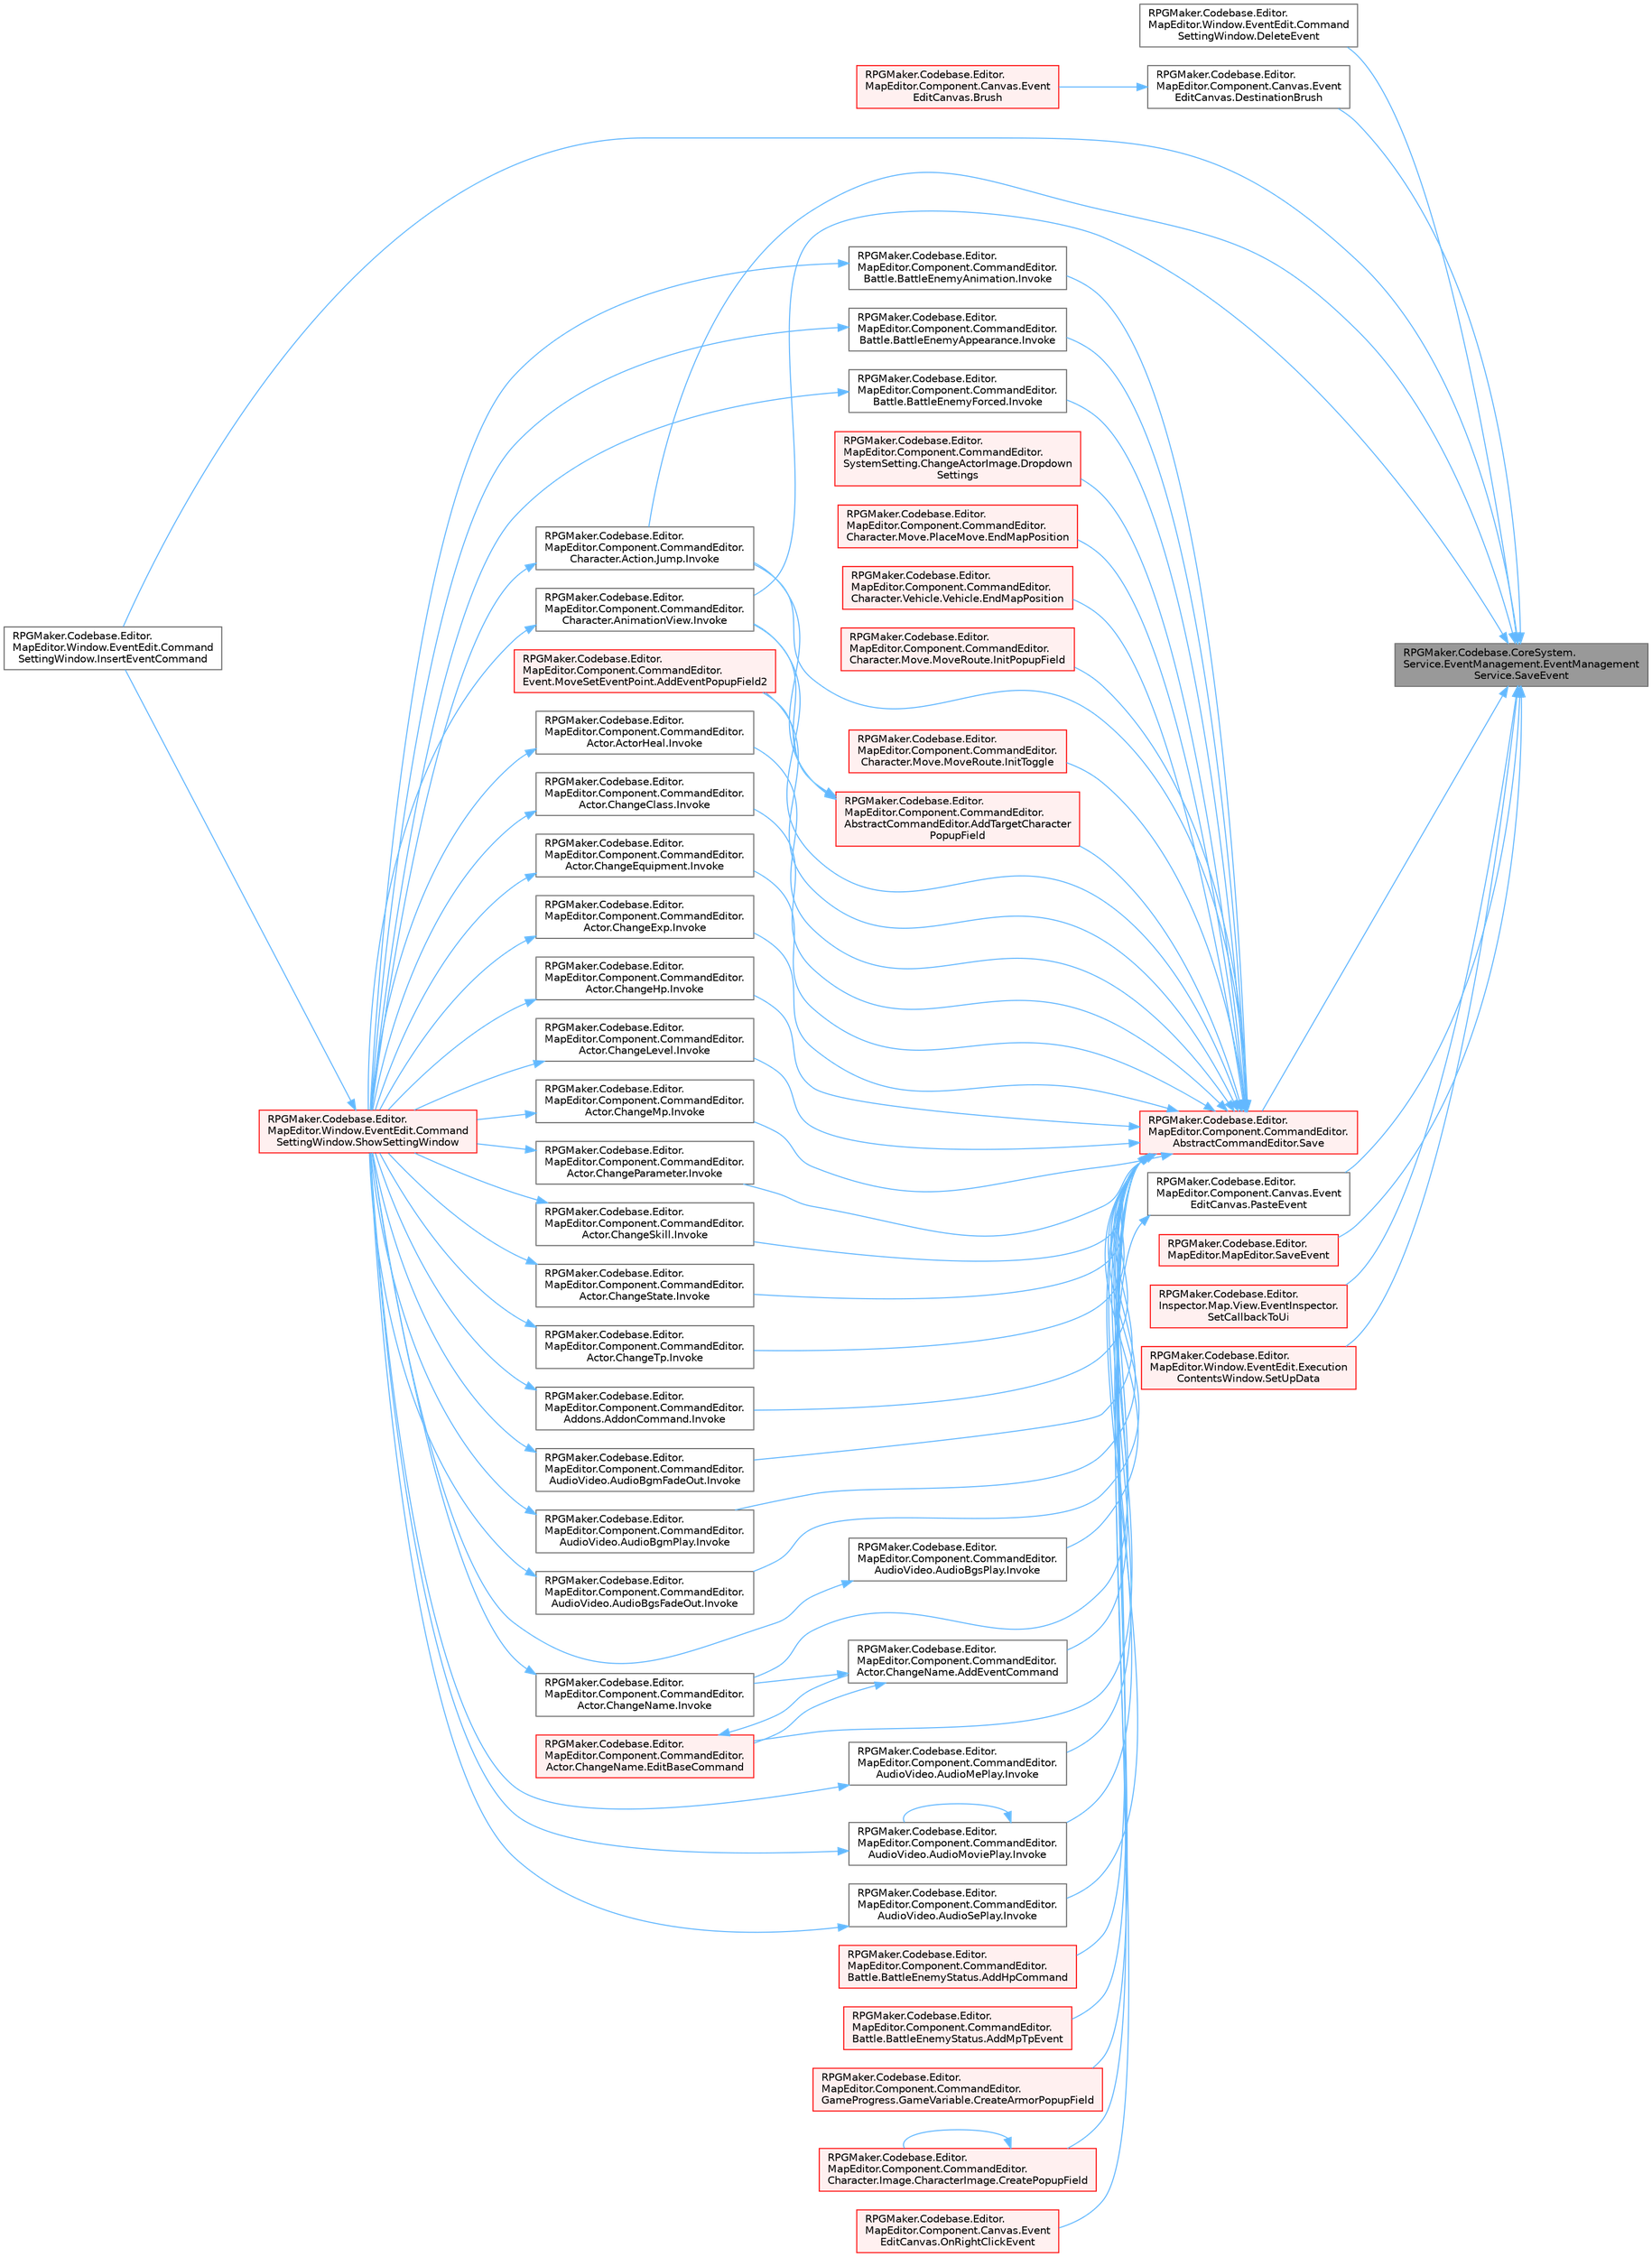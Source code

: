 digraph "RPGMaker.Codebase.CoreSystem.Service.EventManagement.EventManagementService.SaveEvent"
{
 // LATEX_PDF_SIZE
  bgcolor="transparent";
  edge [fontname=Helvetica,fontsize=10,labelfontname=Helvetica,labelfontsize=10];
  node [fontname=Helvetica,fontsize=10,shape=box,height=0.2,width=0.4];
  rankdir="RL";
  Node1 [id="Node000001",label="RPGMaker.Codebase.CoreSystem.\lService.EventManagement.EventManagement\lService.SaveEvent",height=0.2,width=0.4,color="gray40", fillcolor="grey60", style="filled", fontcolor="black",tooltip="😁 イベント保存"];
  Node1 -> Node2 [id="edge1_Node000001_Node000002",dir="back",color="steelblue1",style="solid",tooltip=" "];
  Node2 [id="Node000002",label="RPGMaker.Codebase.Editor.\lMapEditor.Window.EventEdit.Command\lSettingWindow.DeleteEvent",height=0.2,width=0.4,color="grey40", fillcolor="white", style="filled",URL="$d4/d8f/class_r_p_g_maker_1_1_codebase_1_1_editor_1_1_map_editor_1_1_window_1_1_event_edit_1_1_command_setting_window.html#aaef855be14a3e5a008afcbe43b3cb618",tooltip="😁 イベント削除"];
  Node1 -> Node3 [id="edge2_Node000001_Node000003",dir="back",color="steelblue1",style="solid",tooltip=" "];
  Node3 [id="Node000003",label="RPGMaker.Codebase.Editor.\lMapEditor.Component.Canvas.Event\lEditCanvas.DestinationBrush",height=0.2,width=0.4,color="grey40", fillcolor="white", style="filled",URL="$df/d64/class_r_p_g_maker_1_1_codebase_1_1_editor_1_1_map_editor_1_1_component_1_1_canvas_1_1_event_edit_canvas.html#ae83b1a90ba182672ebfa7fc60c18f035",tooltip="😁 藪目的地"];
  Node3 -> Node4 [id="edge3_Node000003_Node000004",dir="back",color="steelblue1",style="solid",tooltip=" "];
  Node4 [id="Node000004",label="RPGMaker.Codebase.Editor.\lMapEditor.Component.Canvas.Event\lEditCanvas.Brush",height=0.2,width=0.4,color="red", fillcolor="#FFF0F0", style="filled",URL="$df/d64/class_r_p_g_maker_1_1_codebase_1_1_editor_1_1_map_editor_1_1_component_1_1_canvas_1_1_event_edit_canvas.html#ab26bd30cbeb774d79fb2f72aba7d48b0",tooltip="😁 描画処理"];
  Node1 -> Node16 [id="edge4_Node000001_Node000016",dir="back",color="steelblue1",style="solid",tooltip=" "];
  Node16 [id="Node000016",label="RPGMaker.Codebase.Editor.\lMapEditor.Window.EventEdit.Command\lSettingWindow.InsertEventCommand",height=0.2,width=0.4,color="grey40", fillcolor="white", style="filled",URL="$d4/d8f/class_r_p_g_maker_1_1_codebase_1_1_editor_1_1_map_editor_1_1_window_1_1_event_edit_1_1_command_setting_window.html#ae0ff304b21e7e1fd046f284e79c77468",tooltip="😁 コマンドの追加"];
  Node1 -> Node14 [id="edge5_Node000001_Node000014",dir="back",color="steelblue1",style="solid",tooltip=" "];
  Node14 [id="Node000014",label="RPGMaker.Codebase.Editor.\lMapEditor.Component.CommandEditor.\lCharacter.Action.Jump.Invoke",height=0.2,width=0.4,color="grey40", fillcolor="white", style="filled",URL="$d5/de1/class_r_p_g_maker_1_1_codebase_1_1_editor_1_1_map_editor_1_1_component_1_1_command_editor_1_1_character_1_1_action_1_1_jump.html#aae6efe8e2b25e3148bb450be5cb122c8",tooltip="😁 実行"];
  Node14 -> Node15 [id="edge6_Node000014_Node000015",dir="back",color="steelblue1",style="solid",tooltip=" "];
  Node15 [id="Node000015",label="RPGMaker.Codebase.Editor.\lMapEditor.Window.EventEdit.Command\lSettingWindow.ShowSettingWindow",height=0.2,width=0.4,color="red", fillcolor="#FFF0F0", style="filled",URL="$d4/d8f/class_r_p_g_maker_1_1_codebase_1_1_editor_1_1_map_editor_1_1_window_1_1_event_edit_1_1_command_setting_window.html#a0849a2097c7f8ce9a6cdbea9cc53f355",tooltip="😁 設定窓見せろ"];
  Node15 -> Node16 [id="edge7_Node000015_Node000016",dir="back",color="steelblue1",style="solid",tooltip=" "];
  Node1 -> Node60 [id="edge8_Node000001_Node000060",dir="back",color="steelblue1",style="solid",tooltip=" "];
  Node60 [id="Node000060",label="RPGMaker.Codebase.Editor.\lMapEditor.Component.CommandEditor.\lCharacter.AnimationView.Invoke",height=0.2,width=0.4,color="grey40", fillcolor="white", style="filled",URL="$d2/da5/class_r_p_g_maker_1_1_codebase_1_1_editor_1_1_map_editor_1_1_component_1_1_command_editor_1_1_character_1_1_animation_view.html#a3898aa32b586936821d32bcd4807020b",tooltip="😁 実行"];
  Node60 -> Node15 [id="edge9_Node000060_Node000015",dir="back",color="steelblue1",style="solid",tooltip=" "];
  Node1 -> Node61 [id="edge10_Node000001_Node000061",dir="back",color="steelblue1",style="solid",tooltip=" "];
  Node61 [id="Node000061",label="RPGMaker.Codebase.Editor.\lMapEditor.Component.Canvas.Event\lEditCanvas.PasteEvent",height=0.2,width=0.4,color="grey40", fillcolor="white", style="filled",URL="$df/d64/class_r_p_g_maker_1_1_codebase_1_1_editor_1_1_map_editor_1_1_component_1_1_canvas_1_1_event_edit_canvas.html#a93e136f1b809ecf9e9dc388a82aba2c9",tooltip="😁 イベントをペーストするためのコールバックを返す"];
  Node61 -> Node56 [id="edge11_Node000061_Node000056",dir="back",color="steelblue1",style="solid",tooltip=" "];
  Node56 [id="Node000056",label="RPGMaker.Codebase.Editor.\lMapEditor.Component.Canvas.Event\lEditCanvas.OnRightClickEvent",height=0.2,width=0.4,color="red", fillcolor="#FFF0F0", style="filled",URL="$df/d64/class_r_p_g_maker_1_1_codebase_1_1_editor_1_1_map_editor_1_1_component_1_1_canvas_1_1_event_edit_canvas.html#a8676f768957dc03cc2c11dfceffe4009",tooltip="😁 右クリック・イベント時"];
  Node1 -> Node62 [id="edge12_Node000001_Node000062",dir="back",color="steelblue1",style="solid",tooltip=" "];
  Node62 [id="Node000062",label="RPGMaker.Codebase.Editor.\lMapEditor.Component.CommandEditor.\lAbstractCommandEditor.Save",height=0.2,width=0.4,color="red", fillcolor="#FFF0F0", style="filled",URL="$d3/ded/class_r_p_g_maker_1_1_codebase_1_1_editor_1_1_map_editor_1_1_component_1_1_command_editor_1_1_abstract_command_editor.html#af4ca3c0da1e28c5faa50d538a2f8ab68",tooltip="😁 保存"];
  Node62 -> Node63 [id="edge13_Node000062_Node000063",dir="back",color="steelblue1",style="solid",tooltip=" "];
  Node63 [id="Node000063",label="RPGMaker.Codebase.Editor.\lMapEditor.Component.CommandEditor.\lActor.ChangeName.AddEventCommand",height=0.2,width=0.4,color="grey40", fillcolor="white", style="filled",URL="$d1/d0c/class_r_p_g_maker_1_1_codebase_1_1_editor_1_1_map_editor_1_1_component_1_1_command_editor_1_1_actor_1_1_change_name.html#a43dc434e87294ae77b8c5f04ce0b9c3c",tooltip="😁 コマンドを追加する"];
  Node63 -> Node64 [id="edge14_Node000063_Node000064",dir="back",color="steelblue1",style="solid",tooltip=" "];
  Node64 [id="Node000064",label="RPGMaker.Codebase.Editor.\lMapEditor.Component.CommandEditor.\lActor.ChangeName.EditBaseCommand",height=0.2,width=0.4,color="red", fillcolor="#FFF0F0", style="filled",URL="$d1/d0c/class_r_p_g_maker_1_1_codebase_1_1_editor_1_1_map_editor_1_1_component_1_1_command_editor_1_1_actor_1_1_change_name.html#a2f16d8250c71deb5c5b6660c2c3e7829",tooltip="😁 基点のコマンドを別のイベントコードに変更する"];
  Node64 -> Node63 [id="edge15_Node000064_Node000063",dir="back",color="steelblue1",style="solid",tooltip=" "];
  Node63 -> Node66 [id="edge16_Node000063_Node000066",dir="back",color="steelblue1",style="solid",tooltip=" "];
  Node66 [id="Node000066",label="RPGMaker.Codebase.Editor.\lMapEditor.Component.CommandEditor.\lActor.ChangeName.Invoke",height=0.2,width=0.4,color="grey40", fillcolor="white", style="filled",URL="$d1/d0c/class_r_p_g_maker_1_1_codebase_1_1_editor_1_1_map_editor_1_1_component_1_1_command_editor_1_1_actor_1_1_change_name.html#a1d21361bf63a3b339eb5ebb62ed429b2",tooltip="😁 実行"];
  Node66 -> Node15 [id="edge17_Node000066_Node000015",dir="back",color="steelblue1",style="solid",tooltip=" "];
  Node62 -> Node67 [id="edge18_Node000062_Node000067",dir="back",color="steelblue1",style="solid",tooltip=" "];
  Node67 [id="Node000067",label="RPGMaker.Codebase.Editor.\lMapEditor.Component.CommandEditor.\lEvent.MoveSetEventPoint.AddEventPopupField2",height=0.2,width=0.4,color="red", fillcolor="#FFF0F0", style="filled",URL="$dd/d92/class_r_p_g_maker_1_1_codebase_1_1_editor_1_1_map_editor_1_1_component_1_1_command_editor_1_1_event_1_1_move_set_event_point.html#a520261926020f810e3f53196b4773efa",tooltip="😁 イベント・ポップアップ・フィールド２追加"];
  Node62 -> Node68 [id="edge19_Node000062_Node000068",dir="back",color="steelblue1",style="solid",tooltip=" "];
  Node68 [id="Node000068",label="RPGMaker.Codebase.Editor.\lMapEditor.Component.CommandEditor.\lBattle.BattleEnemyStatus.AddHpCommand",height=0.2,width=0.4,color="red", fillcolor="#FFF0F0", style="filled",URL="$d8/d0a/class_r_p_g_maker_1_1_codebase_1_1_editor_1_1_map_editor_1_1_component_1_1_command_editor_1_1_battle_1_1_battle_enemy_status.html#a29321b3b06043ff82c3e09ccce23f691",tooltip="😁 [敵キャラのステータス増減]のうち、HPの増減に関する行を追加する"];
  Node62 -> Node70 [id="edge20_Node000062_Node000070",dir="back",color="steelblue1",style="solid",tooltip=" "];
  Node70 [id="Node000070",label="RPGMaker.Codebase.Editor.\lMapEditor.Component.CommandEditor.\lBattle.BattleEnemyStatus.AddMpTpEvent",height=0.2,width=0.4,color="red", fillcolor="#FFF0F0", style="filled",URL="$d8/d0a/class_r_p_g_maker_1_1_codebase_1_1_editor_1_1_map_editor_1_1_component_1_1_command_editor_1_1_battle_1_1_battle_enemy_status.html#a20cd7e188c698c3d79433ff955a8c186",tooltip="😁 [敵キャラのステータス増減]のうち、MPもしくはTPの増減に関する行を追加する"];
  Node62 -> Node71 [id="edge21_Node000062_Node000071",dir="back",color="steelblue1",style="solid",tooltip=" "];
  Node71 [id="Node000071",label="RPGMaker.Codebase.Editor.\lMapEditor.Component.CommandEditor.\lAbstractCommandEditor.AddTargetCharacter\lPopupField",height=0.2,width=0.4,color="red", fillcolor="#FFF0F0", style="filled",URL="$d3/ded/class_r_p_g_maker_1_1_codebase_1_1_editor_1_1_map_editor_1_1_component_1_1_command_editor_1_1_abstract_command_editor.html#acf41d59400a9718c22e00f6076ac9d05",tooltip="😁 対象キャラクターを選択するPopupFieldを追加する。"];
  Node71 -> Node67 [id="edge22_Node000071_Node000067",dir="back",color="steelblue1",style="solid",tooltip=" "];
  Node71 -> Node14 [id="edge23_Node000071_Node000014",dir="back",color="steelblue1",style="solid",tooltip=" "];
  Node71 -> Node60 [id="edge24_Node000071_Node000060",dir="back",color="steelblue1",style="solid",tooltip=" "];
  Node62 -> Node78 [id="edge25_Node000062_Node000078",dir="back",color="steelblue1",style="solid",tooltip=" "];
  Node78 [id="Node000078",label="RPGMaker.Codebase.Editor.\lMapEditor.Component.CommandEditor.\lGameProgress.GameVariable.CreateArmorPopupField",height=0.2,width=0.4,color="red", fillcolor="#FFF0F0", style="filled",URL="$d1/d5c/class_r_p_g_maker_1_1_codebase_1_1_editor_1_1_map_editor_1_1_component_1_1_command_editor_1_1_game_progress_1_1_game_variable.html#a25c7a02cad93a9c213551dc721183f00",tooltip="😁 防具ポップアップ・フィールド作成"];
  Node62 -> Node79 [id="edge26_Node000062_Node000079",dir="back",color="steelblue1",style="solid",tooltip=" "];
  Node79 [id="Node000079",label="RPGMaker.Codebase.Editor.\lMapEditor.Component.CommandEditor.\lCharacter.Image.CharacterImage.CreatePopupField",height=0.2,width=0.4,color="red", fillcolor="#FFF0F0", style="filled",URL="$d2/db1/class_r_p_g_maker_1_1_codebase_1_1_editor_1_1_map_editor_1_1_component_1_1_command_editor_1_1_ch234a588198e811fb309bbc6e2c162ce3.html#a49b09173e440aee5e55af9ce150c5292",tooltip="😁 ポップアップ・フィールド作成"];
  Node79 -> Node79 [id="edge27_Node000079_Node000079",dir="back",color="steelblue1",style="solid",tooltip=" "];
  Node62 -> Node80 [id="edge28_Node000062_Node000080",dir="back",color="steelblue1",style="solid",tooltip=" "];
  Node80 [id="Node000080",label="RPGMaker.Codebase.Editor.\lMapEditor.Component.CommandEditor.\lSystemSetting.ChangeActorImage.Dropdown\lSettings",height=0.2,width=0.4,color="red", fillcolor="#FFF0F0", style="filled",URL="$d5/d80/class_r_p_g_maker_1_1_codebase_1_1_editor_1_1_map_editor_1_1_component_1_1_command_editor_1_1_syed0e9f21e80e8656062de25e12ea8a6b.html#aef3a32636479f3fe6a38a417d5b39e40",tooltip="😁 各ドロップダウンの作成"];
  Node62 -> Node64 [id="edge29_Node000062_Node000064",dir="back",color="steelblue1",style="solid",tooltip=" "];
  Node62 -> Node33 [id="edge30_Node000062_Node000033",dir="back",color="steelblue1",style="solid",tooltip=" "];
  Node33 [id="Node000033",label="RPGMaker.Codebase.Editor.\lMapEditor.Component.CommandEditor.\lCharacter.Move.PlaceMove.EndMapPosition",height=0.2,width=0.4,color="red", fillcolor="#FFF0F0", style="filled",URL="$d5/dae/class_r_p_g_maker_1_1_codebase_1_1_editor_1_1_map_editor_1_1_component_1_1_command_editor_1_1_character_1_1_move_1_1_place_move.html#a8a2b58f7c4a6cf8add78ff670655e42b",tooltip="😁 マップ位置終了"];
  Node62 -> Node34 [id="edge31_Node000062_Node000034",dir="back",color="steelblue1",style="solid",tooltip=" "];
  Node34 [id="Node000034",label="RPGMaker.Codebase.Editor.\lMapEditor.Component.CommandEditor.\lCharacter.Vehicle.Vehicle.EndMapPosition",height=0.2,width=0.4,color="red", fillcolor="#FFF0F0", style="filled",URL="$d7/dac/class_r_p_g_maker_1_1_codebase_1_1_editor_1_1_map_editor_1_1_component_1_1_command_editor_1_1_character_1_1_vehicle_1_1_vehicle.html#ab52dfd8eef581d2b755fcdac5d0c172f",tooltip="😁 マップ位置終了"];
  Node62 -> Node82 [id="edge32_Node000062_Node000082",dir="back",color="steelblue1",style="solid",tooltip=" "];
  Node82 [id="Node000082",label="RPGMaker.Codebase.Editor.\lMapEditor.Component.CommandEditor.\lCharacter.Move.MoveRoute.InitPopupField",height=0.2,width=0.4,color="red", fillcolor="#FFF0F0", style="filled",URL="$d5/dcc/class_r_p_g_maker_1_1_codebase_1_1_editor_1_1_map_editor_1_1_component_1_1_command_editor_1_1_character_1_1_move_1_1_move_route.html#ae69051ae1d9623da4855f7072c0d8b3e",tooltip="😁 共通PopupFieldの初期化。"];
  Node62 -> Node83 [id="edge33_Node000062_Node000083",dir="back",color="steelblue1",style="solid",tooltip=" "];
  Node83 [id="Node000083",label="RPGMaker.Codebase.Editor.\lMapEditor.Component.CommandEditor.\lCharacter.Move.MoveRoute.InitToggle",height=0.2,width=0.4,color="red", fillcolor="#FFF0F0", style="filled",URL="$d5/dcc/class_r_p_g_maker_1_1_codebase_1_1_editor_1_1_map_editor_1_1_component_1_1_command_editor_1_1_character_1_1_move_1_1_move_route.html#a5a95ec6558bd011d8b2c8b1ae1620db7",tooltip="😁 共通Toggleの初期化。"];
  Node62 -> Node84 [id="edge34_Node000062_Node000084",dir="back",color="steelblue1",style="solid",tooltip=" "];
  Node84 [id="Node000084",label="RPGMaker.Codebase.Editor.\lMapEditor.Component.CommandEditor.\lActor.ActorHeal.Invoke",height=0.2,width=0.4,color="grey40", fillcolor="white", style="filled",URL="$d3/dc3/class_r_p_g_maker_1_1_codebase_1_1_editor_1_1_map_editor_1_1_component_1_1_command_editor_1_1_actor_1_1_actor_heal.html#a2cb0836ccf258774393565e7a9bf8b13",tooltip="😁 実行"];
  Node84 -> Node15 [id="edge35_Node000084_Node000015",dir="back",color="steelblue1",style="solid",tooltip=" "];
  Node62 -> Node85 [id="edge36_Node000062_Node000085",dir="back",color="steelblue1",style="solid",tooltip=" "];
  Node85 [id="Node000085",label="RPGMaker.Codebase.Editor.\lMapEditor.Component.CommandEditor.\lActor.ChangeClass.Invoke",height=0.2,width=0.4,color="grey40", fillcolor="white", style="filled",URL="$d1/dc3/class_r_p_g_maker_1_1_codebase_1_1_editor_1_1_map_editor_1_1_component_1_1_command_editor_1_1_actor_1_1_change_class.html#a7a70975f7f39c6be8a22ab2e92fd2910",tooltip="😁 実行"];
  Node85 -> Node15 [id="edge37_Node000085_Node000015",dir="back",color="steelblue1",style="solid",tooltip=" "];
  Node62 -> Node86 [id="edge38_Node000062_Node000086",dir="back",color="steelblue1",style="solid",tooltip=" "];
  Node86 [id="Node000086",label="RPGMaker.Codebase.Editor.\lMapEditor.Component.CommandEditor.\lActor.ChangeEquipment.Invoke",height=0.2,width=0.4,color="grey40", fillcolor="white", style="filled",URL="$dd/d00/class_r_p_g_maker_1_1_codebase_1_1_editor_1_1_map_editor_1_1_component_1_1_command_editor_1_1_actor_1_1_change_equipment.html#a50daf2d2f229ac4e1335ae5ff94261e6",tooltip="😁 実行"];
  Node86 -> Node15 [id="edge39_Node000086_Node000015",dir="back",color="steelblue1",style="solid",tooltip=" "];
  Node62 -> Node87 [id="edge40_Node000062_Node000087",dir="back",color="steelblue1",style="solid",tooltip=" "];
  Node87 [id="Node000087",label="RPGMaker.Codebase.Editor.\lMapEditor.Component.CommandEditor.\lActor.ChangeExp.Invoke",height=0.2,width=0.4,color="grey40", fillcolor="white", style="filled",URL="$d3/dcb/class_r_p_g_maker_1_1_codebase_1_1_editor_1_1_map_editor_1_1_component_1_1_command_editor_1_1_actor_1_1_change_exp.html#a6da833885d204a10fe870d818fa2385c",tooltip="😁 実行"];
  Node87 -> Node15 [id="edge41_Node000087_Node000015",dir="back",color="steelblue1",style="solid",tooltip=" "];
  Node62 -> Node88 [id="edge42_Node000062_Node000088",dir="back",color="steelblue1",style="solid",tooltip=" "];
  Node88 [id="Node000088",label="RPGMaker.Codebase.Editor.\lMapEditor.Component.CommandEditor.\lActor.ChangeHp.Invoke",height=0.2,width=0.4,color="grey40", fillcolor="white", style="filled",URL="$db/dad/class_r_p_g_maker_1_1_codebase_1_1_editor_1_1_map_editor_1_1_component_1_1_command_editor_1_1_actor_1_1_change_hp.html#a45c9f3a024dbb159d87f3d9217f75a42",tooltip="😁 実行"];
  Node88 -> Node15 [id="edge43_Node000088_Node000015",dir="back",color="steelblue1",style="solid",tooltip=" "];
  Node62 -> Node89 [id="edge44_Node000062_Node000089",dir="back",color="steelblue1",style="solid",tooltip=" "];
  Node89 [id="Node000089",label="RPGMaker.Codebase.Editor.\lMapEditor.Component.CommandEditor.\lActor.ChangeLevel.Invoke",height=0.2,width=0.4,color="grey40", fillcolor="white", style="filled",URL="$d2/d2f/class_r_p_g_maker_1_1_codebase_1_1_editor_1_1_map_editor_1_1_component_1_1_command_editor_1_1_actor_1_1_change_level.html#ac0ab7622f5c5d9b38483616c195fc593",tooltip="😁 実行"];
  Node89 -> Node15 [id="edge45_Node000089_Node000015",dir="back",color="steelblue1",style="solid",tooltip=" "];
  Node62 -> Node90 [id="edge46_Node000062_Node000090",dir="back",color="steelblue1",style="solid",tooltip=" "];
  Node90 [id="Node000090",label="RPGMaker.Codebase.Editor.\lMapEditor.Component.CommandEditor.\lActor.ChangeMp.Invoke",height=0.2,width=0.4,color="grey40", fillcolor="white", style="filled",URL="$de/d35/class_r_p_g_maker_1_1_codebase_1_1_editor_1_1_map_editor_1_1_component_1_1_command_editor_1_1_actor_1_1_change_mp.html#a67c48793420dc47cf61e14eedd8e2c64",tooltip="😁 実行"];
  Node90 -> Node15 [id="edge47_Node000090_Node000015",dir="back",color="steelblue1",style="solid",tooltip=" "];
  Node62 -> Node66 [id="edge48_Node000062_Node000066",dir="back",color="steelblue1",style="solid",tooltip=" "];
  Node62 -> Node91 [id="edge49_Node000062_Node000091",dir="back",color="steelblue1",style="solid",tooltip=" "];
  Node91 [id="Node000091",label="RPGMaker.Codebase.Editor.\lMapEditor.Component.CommandEditor.\lActor.ChangeParameter.Invoke",height=0.2,width=0.4,color="grey40", fillcolor="white", style="filled",URL="$de/dbc/class_r_p_g_maker_1_1_codebase_1_1_editor_1_1_map_editor_1_1_component_1_1_command_editor_1_1_actor_1_1_change_parameter.html#a3f282794bfce425e4ef38c4560be91c9",tooltip="😁 実行"];
  Node91 -> Node15 [id="edge50_Node000091_Node000015",dir="back",color="steelblue1",style="solid",tooltip=" "];
  Node62 -> Node92 [id="edge51_Node000062_Node000092",dir="back",color="steelblue1",style="solid",tooltip=" "];
  Node92 [id="Node000092",label="RPGMaker.Codebase.Editor.\lMapEditor.Component.CommandEditor.\lActor.ChangeSkill.Invoke",height=0.2,width=0.4,color="grey40", fillcolor="white", style="filled",URL="$d7/d9b/class_r_p_g_maker_1_1_codebase_1_1_editor_1_1_map_editor_1_1_component_1_1_command_editor_1_1_actor_1_1_change_skill.html#af75a44afa9d6095fa9c3be551bda52b2",tooltip="😁 実行"];
  Node92 -> Node15 [id="edge52_Node000092_Node000015",dir="back",color="steelblue1",style="solid",tooltip=" "];
  Node62 -> Node93 [id="edge53_Node000062_Node000093",dir="back",color="steelblue1",style="solid",tooltip=" "];
  Node93 [id="Node000093",label="RPGMaker.Codebase.Editor.\lMapEditor.Component.CommandEditor.\lActor.ChangeState.Invoke",height=0.2,width=0.4,color="grey40", fillcolor="white", style="filled",URL="$d0/dcb/class_r_p_g_maker_1_1_codebase_1_1_editor_1_1_map_editor_1_1_component_1_1_command_editor_1_1_actor_1_1_change_state.html#a1d1ec7c779d2f1806c7076ecbbc2e84d",tooltip="😁 実行"];
  Node93 -> Node15 [id="edge54_Node000093_Node000015",dir="back",color="steelblue1",style="solid",tooltip=" "];
  Node62 -> Node94 [id="edge55_Node000062_Node000094",dir="back",color="steelblue1",style="solid",tooltip=" "];
  Node94 [id="Node000094",label="RPGMaker.Codebase.Editor.\lMapEditor.Component.CommandEditor.\lActor.ChangeTp.Invoke",height=0.2,width=0.4,color="grey40", fillcolor="white", style="filled",URL="$d7/d5f/class_r_p_g_maker_1_1_codebase_1_1_editor_1_1_map_editor_1_1_component_1_1_command_editor_1_1_actor_1_1_change_tp.html#aa7a29316730cad970861bd2993863784",tooltip="😁 実行"];
  Node94 -> Node15 [id="edge56_Node000094_Node000015",dir="back",color="steelblue1",style="solid",tooltip=" "];
  Node62 -> Node95 [id="edge57_Node000062_Node000095",dir="back",color="steelblue1",style="solid",tooltip=" "];
  Node95 [id="Node000095",label="RPGMaker.Codebase.Editor.\lMapEditor.Component.CommandEditor.\lAddons.AddonCommand.Invoke",height=0.2,width=0.4,color="grey40", fillcolor="white", style="filled",URL="$d8/dad/class_r_p_g_maker_1_1_codebase_1_1_editor_1_1_map_editor_1_1_component_1_1_command_editor_1_1_addons_1_1_addon_command.html#aecf18262f4a5a9f69f4ad66ed95efa72",tooltip="😁 実行"];
  Node95 -> Node15 [id="edge58_Node000095_Node000015",dir="back",color="steelblue1",style="solid",tooltip=" "];
  Node62 -> Node96 [id="edge59_Node000062_Node000096",dir="back",color="steelblue1",style="solid",tooltip=" "];
  Node96 [id="Node000096",label="RPGMaker.Codebase.Editor.\lMapEditor.Component.CommandEditor.\lAudioVideo.AudioBgmFadeOut.Invoke",height=0.2,width=0.4,color="grey40", fillcolor="white", style="filled",URL="$d1/dc3/class_r_p_g_maker_1_1_codebase_1_1_editor_1_1_map_editor_1_1_component_1_1_command_editor_1_1_au83c523342da66548895bc047ebc6e186.html#a86b63ac76aa825c236162eec38c33f83",tooltip="😁 実行"];
  Node96 -> Node15 [id="edge60_Node000096_Node000015",dir="back",color="steelblue1",style="solid",tooltip=" "];
  Node62 -> Node97 [id="edge61_Node000062_Node000097",dir="back",color="steelblue1",style="solid",tooltip=" "];
  Node97 [id="Node000097",label="RPGMaker.Codebase.Editor.\lMapEditor.Component.CommandEditor.\lAudioVideo.AudioBgmPlay.Invoke",height=0.2,width=0.4,color="grey40", fillcolor="white", style="filled",URL="$d7/d4c/class_r_p_g_maker_1_1_codebase_1_1_editor_1_1_map_editor_1_1_component_1_1_command_editor_1_1_audio_video_1_1_audio_bgm_play.html#a159bebd107e1b8a74f56ebbba0eccbe8",tooltip="😁 実行"];
  Node97 -> Node15 [id="edge62_Node000097_Node000015",dir="back",color="steelblue1",style="solid",tooltip=" "];
  Node62 -> Node98 [id="edge63_Node000062_Node000098",dir="back",color="steelblue1",style="solid",tooltip=" "];
  Node98 [id="Node000098",label="RPGMaker.Codebase.Editor.\lMapEditor.Component.CommandEditor.\lAudioVideo.AudioBgsFadeOut.Invoke",height=0.2,width=0.4,color="grey40", fillcolor="white", style="filled",URL="$d1/d59/class_r_p_g_maker_1_1_codebase_1_1_editor_1_1_map_editor_1_1_component_1_1_command_editor_1_1_au4159905911e845f08ebd2081170c2015.html#a73185481b5be5cb571342e8ff0020b7a",tooltip="😁 実行"];
  Node98 -> Node15 [id="edge64_Node000098_Node000015",dir="back",color="steelblue1",style="solid",tooltip=" "];
  Node62 -> Node99 [id="edge65_Node000062_Node000099",dir="back",color="steelblue1",style="solid",tooltip=" "];
  Node99 [id="Node000099",label="RPGMaker.Codebase.Editor.\lMapEditor.Component.CommandEditor.\lAudioVideo.AudioBgsPlay.Invoke",height=0.2,width=0.4,color="grey40", fillcolor="white", style="filled",URL="$de/d4c/class_r_p_g_maker_1_1_codebase_1_1_editor_1_1_map_editor_1_1_component_1_1_command_editor_1_1_audio_video_1_1_audio_bgs_play.html#af27fe4d8a6bdc0cadb11cbc4b6457124",tooltip="😁 実行"];
  Node99 -> Node15 [id="edge66_Node000099_Node000015",dir="back",color="steelblue1",style="solid",tooltip=" "];
  Node62 -> Node100 [id="edge67_Node000062_Node000100",dir="back",color="steelblue1",style="solid",tooltip=" "];
  Node100 [id="Node000100",label="RPGMaker.Codebase.Editor.\lMapEditor.Component.CommandEditor.\lAudioVideo.AudioMePlay.Invoke",height=0.2,width=0.4,color="grey40", fillcolor="white", style="filled",URL="$d4/d36/class_r_p_g_maker_1_1_codebase_1_1_editor_1_1_map_editor_1_1_component_1_1_command_editor_1_1_audio_video_1_1_audio_me_play.html#a4fa18841f922ca78f28f535d7d041ca5",tooltip="😁 実行"];
  Node100 -> Node15 [id="edge68_Node000100_Node000015",dir="back",color="steelblue1",style="solid",tooltip=" "];
  Node62 -> Node101 [id="edge69_Node000062_Node000101",dir="back",color="steelblue1",style="solid",tooltip=" "];
  Node101 [id="Node000101",label="RPGMaker.Codebase.Editor.\lMapEditor.Component.CommandEditor.\lAudioVideo.AudioMoviePlay.Invoke",height=0.2,width=0.4,color="grey40", fillcolor="white", style="filled",URL="$db/d5e/class_r_p_g_maker_1_1_codebase_1_1_editor_1_1_map_editor_1_1_component_1_1_command_editor_1_1_audio_video_1_1_audio_movie_play.html#a3d8ff83fbd8a69f9862ad5f50d75108d",tooltip="😁 実行"];
  Node101 -> Node101 [id="edge70_Node000101_Node000101",dir="back",color="steelblue1",style="solid",tooltip=" "];
  Node101 -> Node15 [id="edge71_Node000101_Node000015",dir="back",color="steelblue1",style="solid",tooltip=" "];
  Node62 -> Node102 [id="edge72_Node000062_Node000102",dir="back",color="steelblue1",style="solid",tooltip=" "];
  Node102 [id="Node000102",label="RPGMaker.Codebase.Editor.\lMapEditor.Component.CommandEditor.\lAudioVideo.AudioSePlay.Invoke",height=0.2,width=0.4,color="grey40", fillcolor="white", style="filled",URL="$d4/d10/class_r_p_g_maker_1_1_codebase_1_1_editor_1_1_map_editor_1_1_component_1_1_command_editor_1_1_audio_video_1_1_audio_se_play.html#a4173078a5d4d76b1c5dcdb88d3421d14",tooltip="😁 実行"];
  Node102 -> Node15 [id="edge73_Node000102_Node000015",dir="back",color="steelblue1",style="solid",tooltip=" "];
  Node62 -> Node103 [id="edge74_Node000062_Node000103",dir="back",color="steelblue1",style="solid",tooltip=" "];
  Node103 [id="Node000103",label="RPGMaker.Codebase.Editor.\lMapEditor.Component.CommandEditor.\lBattle.BattleEnemyAnimation.Invoke",height=0.2,width=0.4,color="grey40", fillcolor="white", style="filled",URL="$dc/d2a/class_r_p_g_maker_1_1_codebase_1_1_editor_1_1_map_editor_1_1_component_1_1_command_editor_1_1_battle_1_1_battle_enemy_animation.html#a08a564c25ec2d5dc5f52236473d6bcac",tooltip="😁 実行"];
  Node103 -> Node15 [id="edge75_Node000103_Node000015",dir="back",color="steelblue1",style="solid",tooltip=" "];
  Node62 -> Node104 [id="edge76_Node000062_Node000104",dir="back",color="steelblue1",style="solid",tooltip=" "];
  Node104 [id="Node000104",label="RPGMaker.Codebase.Editor.\lMapEditor.Component.CommandEditor.\lBattle.BattleEnemyAppearance.Invoke",height=0.2,width=0.4,color="grey40", fillcolor="white", style="filled",URL="$d6/d3b/class_r_p_g_maker_1_1_codebase_1_1_editor_1_1_map_editor_1_1_component_1_1_command_editor_1_1_ba5a63ea01876c23645ad9da9c00c2f8b1.html#a3b08d7d0e3ef2fcfcb15c85fba5b0df0",tooltip="😁 実行"];
  Node104 -> Node15 [id="edge77_Node000104_Node000015",dir="back",color="steelblue1",style="solid",tooltip=" "];
  Node62 -> Node105 [id="edge78_Node000062_Node000105",dir="back",color="steelblue1",style="solid",tooltip=" "];
  Node105 [id="Node000105",label="RPGMaker.Codebase.Editor.\lMapEditor.Component.CommandEditor.\lBattle.BattleEnemyForced.Invoke",height=0.2,width=0.4,color="grey40", fillcolor="white", style="filled",URL="$db/d5e/class_r_p_g_maker_1_1_codebase_1_1_editor_1_1_map_editor_1_1_component_1_1_command_editor_1_1_battle_1_1_battle_enemy_forced.html#a0fa91e9358e18ff7d40f38c702e25b6e",tooltip="😁 実行"];
  Node105 -> Node15 [id="edge79_Node000105_Node000015",dir="back",color="steelblue1",style="solid",tooltip=" "];
  Node62 -> Node14 [id="edge80_Node000062_Node000014",dir="back",color="steelblue1",style="solid",tooltip=" "];
  Node62 -> Node60 [id="edge81_Node000062_Node000060",dir="back",color="steelblue1",style="solid",tooltip=" "];
  Node1 -> Node166 [id="edge82_Node000001_Node000166",dir="back",color="steelblue1",style="solid",tooltip=" "];
  Node166 [id="Node000166",label="RPGMaker.Codebase.Editor.\lMapEditor.MapEditor.SaveEvent",height=0.2,width=0.4,color="red", fillcolor="#FFF0F0", style="filled",URL="$d1/d2d/class_r_p_g_maker_1_1_codebase_1_1_editor_1_1_map_editor_1_1_map_editor.html#a2af6122b7da3d1ac2a0fcf1b64a02c71",tooltip="😁 イベントを保存する"];
  Node1 -> Node51 [id="edge83_Node000001_Node000051",dir="back",color="steelblue1",style="solid",tooltip=" "];
  Node51 [id="Node000051",label="RPGMaker.Codebase.Editor.\lInspector.Map.View.EventInspector.\lSetCallbackToUi",height=0.2,width=0.4,color="red", fillcolor="#FFF0F0", style="filled",URL="$d1/d3b/class_r_p_g_maker_1_1_codebase_1_1_editor_1_1_inspector_1_1_map_1_1_view_1_1_event_inspector.html#aea628a54f04e14d379c90d79d8d63e7a",tooltip="😁 UIにコールバック処理を登録"];
  Node1 -> Node172 [id="edge84_Node000001_Node000172",dir="back",color="steelblue1",style="solid",tooltip=" "];
  Node172 [id="Node000172",label="RPGMaker.Codebase.Editor.\lMapEditor.Window.EventEdit.Execution\lContentsWindow.SetUpData",height=0.2,width=0.4,color="red", fillcolor="#FFF0F0", style="filled",URL="$d4/d5c/class_r_p_g_maker_1_1_codebase_1_1_editor_1_1_map_editor_1_1_window_1_1_event_edit_1_1_execution_contents_window.html#a7b49b1a20965a5239c9bc9b07e8e0bce",tooltip="😁 データ設定"];
}
